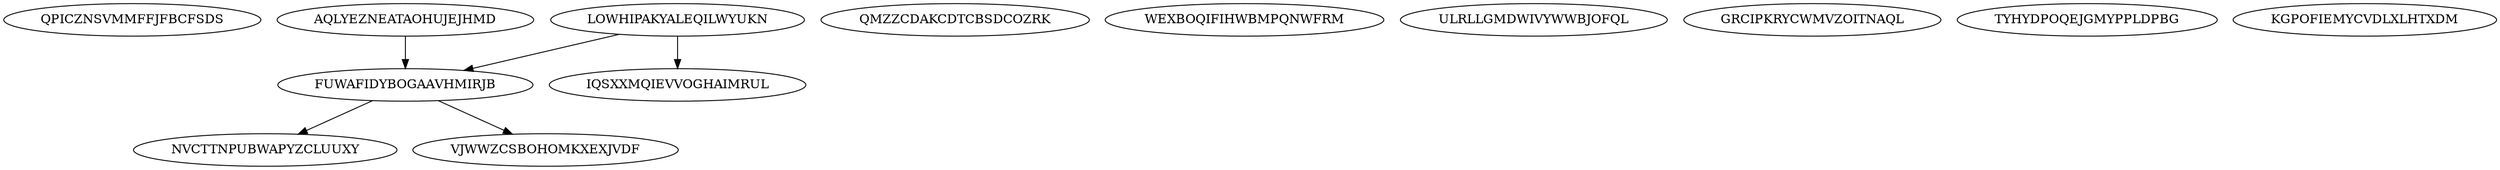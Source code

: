 digraph N13M5 {
	QPICZNSVMMFFJFBCFSDS	[Weight=14];
	AQLYEZNEATAOHUJEJHMD	[Weight=18];
	QMZZCDAKCDTCBSDCOZRK	[Weight=13];
	WEXBOQIFIHWBMPQNWFRM	[Weight=11];
	ULRLLGMDWIVYWWBJOFQL	[Weight=17];
	GRCIPKRYCWMVZOITNAQL	[Weight=20];
	LOWHIPAKYALEQILWYUKN	[Weight=11];
	FUWAFIDYBOGAAVHMIRJB	[Weight=13];
	NVCTTNPUBWAPYZCLUUXY	[Weight=18];
	TYHYDPOQEJGMYPPLDPBG	[Weight=19];
	IQSXXMQIEVVOGHAIMRUL	[Weight=10];
	KGPOFIEMYCVDLXLHTXDM	[Weight=20];
	VJWWZCSBOHOMKXEXJVDF	[Weight=20];
	FUWAFIDYBOGAAVHMIRJB -> VJWWZCSBOHOMKXEXJVDF [Weight=13];
	AQLYEZNEATAOHUJEJHMD -> FUWAFIDYBOGAAVHMIRJB [Weight=17];
	LOWHIPAKYALEQILWYUKN -> FUWAFIDYBOGAAVHMIRJB [Weight=11];
	LOWHIPAKYALEQILWYUKN -> IQSXXMQIEVVOGHAIMRUL [Weight=17];
	FUWAFIDYBOGAAVHMIRJB -> NVCTTNPUBWAPYZCLUUXY [Weight=19];
}
